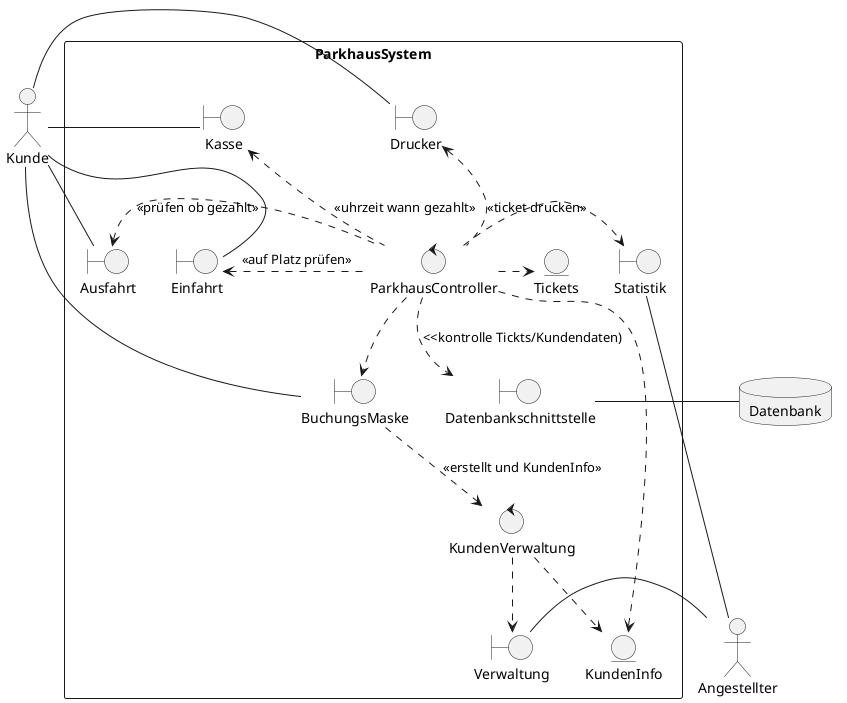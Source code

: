 @startuml
actor Kunde
actor Angestellter
database Datenbank

rectangle ParkhausSystem {

  entity KundenInfo
  entity Tickets

  boundary Statistik
  boundary Verwaltung
  boundary Einfahrt
  boundary Ausfahrt
  boundary BuchungsMaske
  boundary Drucker
  boundary Kasse
  boundary Datenbankschnittstelle

  Kunde -right- Einfahrt
  Kunde -right- Ausfahrt
  Kunde -right- BuchungsMaske
  Kunde -right- Drucker
  Kunde -right- Kasse

  Angestellter -left- Statistik
  Angestellter -left- Verwaltung


  control ParkhausController
  control KundenVerwaltung

  ParkhausController .up.> Drucker : <<ticket drucken>>
  ParkhausController .up.> Kasse : <<uhrzeit wann gezahlt>>
  ParkhausController .left.> Einfahrt : <<auf Platz prüfen>>
  ParkhausController .left.> Ausfahrt : <<prüfen ob gezahlt>>
  ParkhausController .down.> BuchungsMaske
  ParkhausController .right.> Tickets
  ParkhausController ..> KundenInfo
  ParkhausController .right.> Statistik

  BuchungsMaske ..> KundenVerwaltung : <<erstellt und KundenInfo>>
  KundenVerwaltung ..> KundenInfo
  KundenVerwaltung ..> Verwaltung

  ParkhausController ..> Datenbankschnittstelle : <<kontrolle Tickts/Kundendaten)

  Datenbankschnittstelle -right- Datenbank
}
@enduml